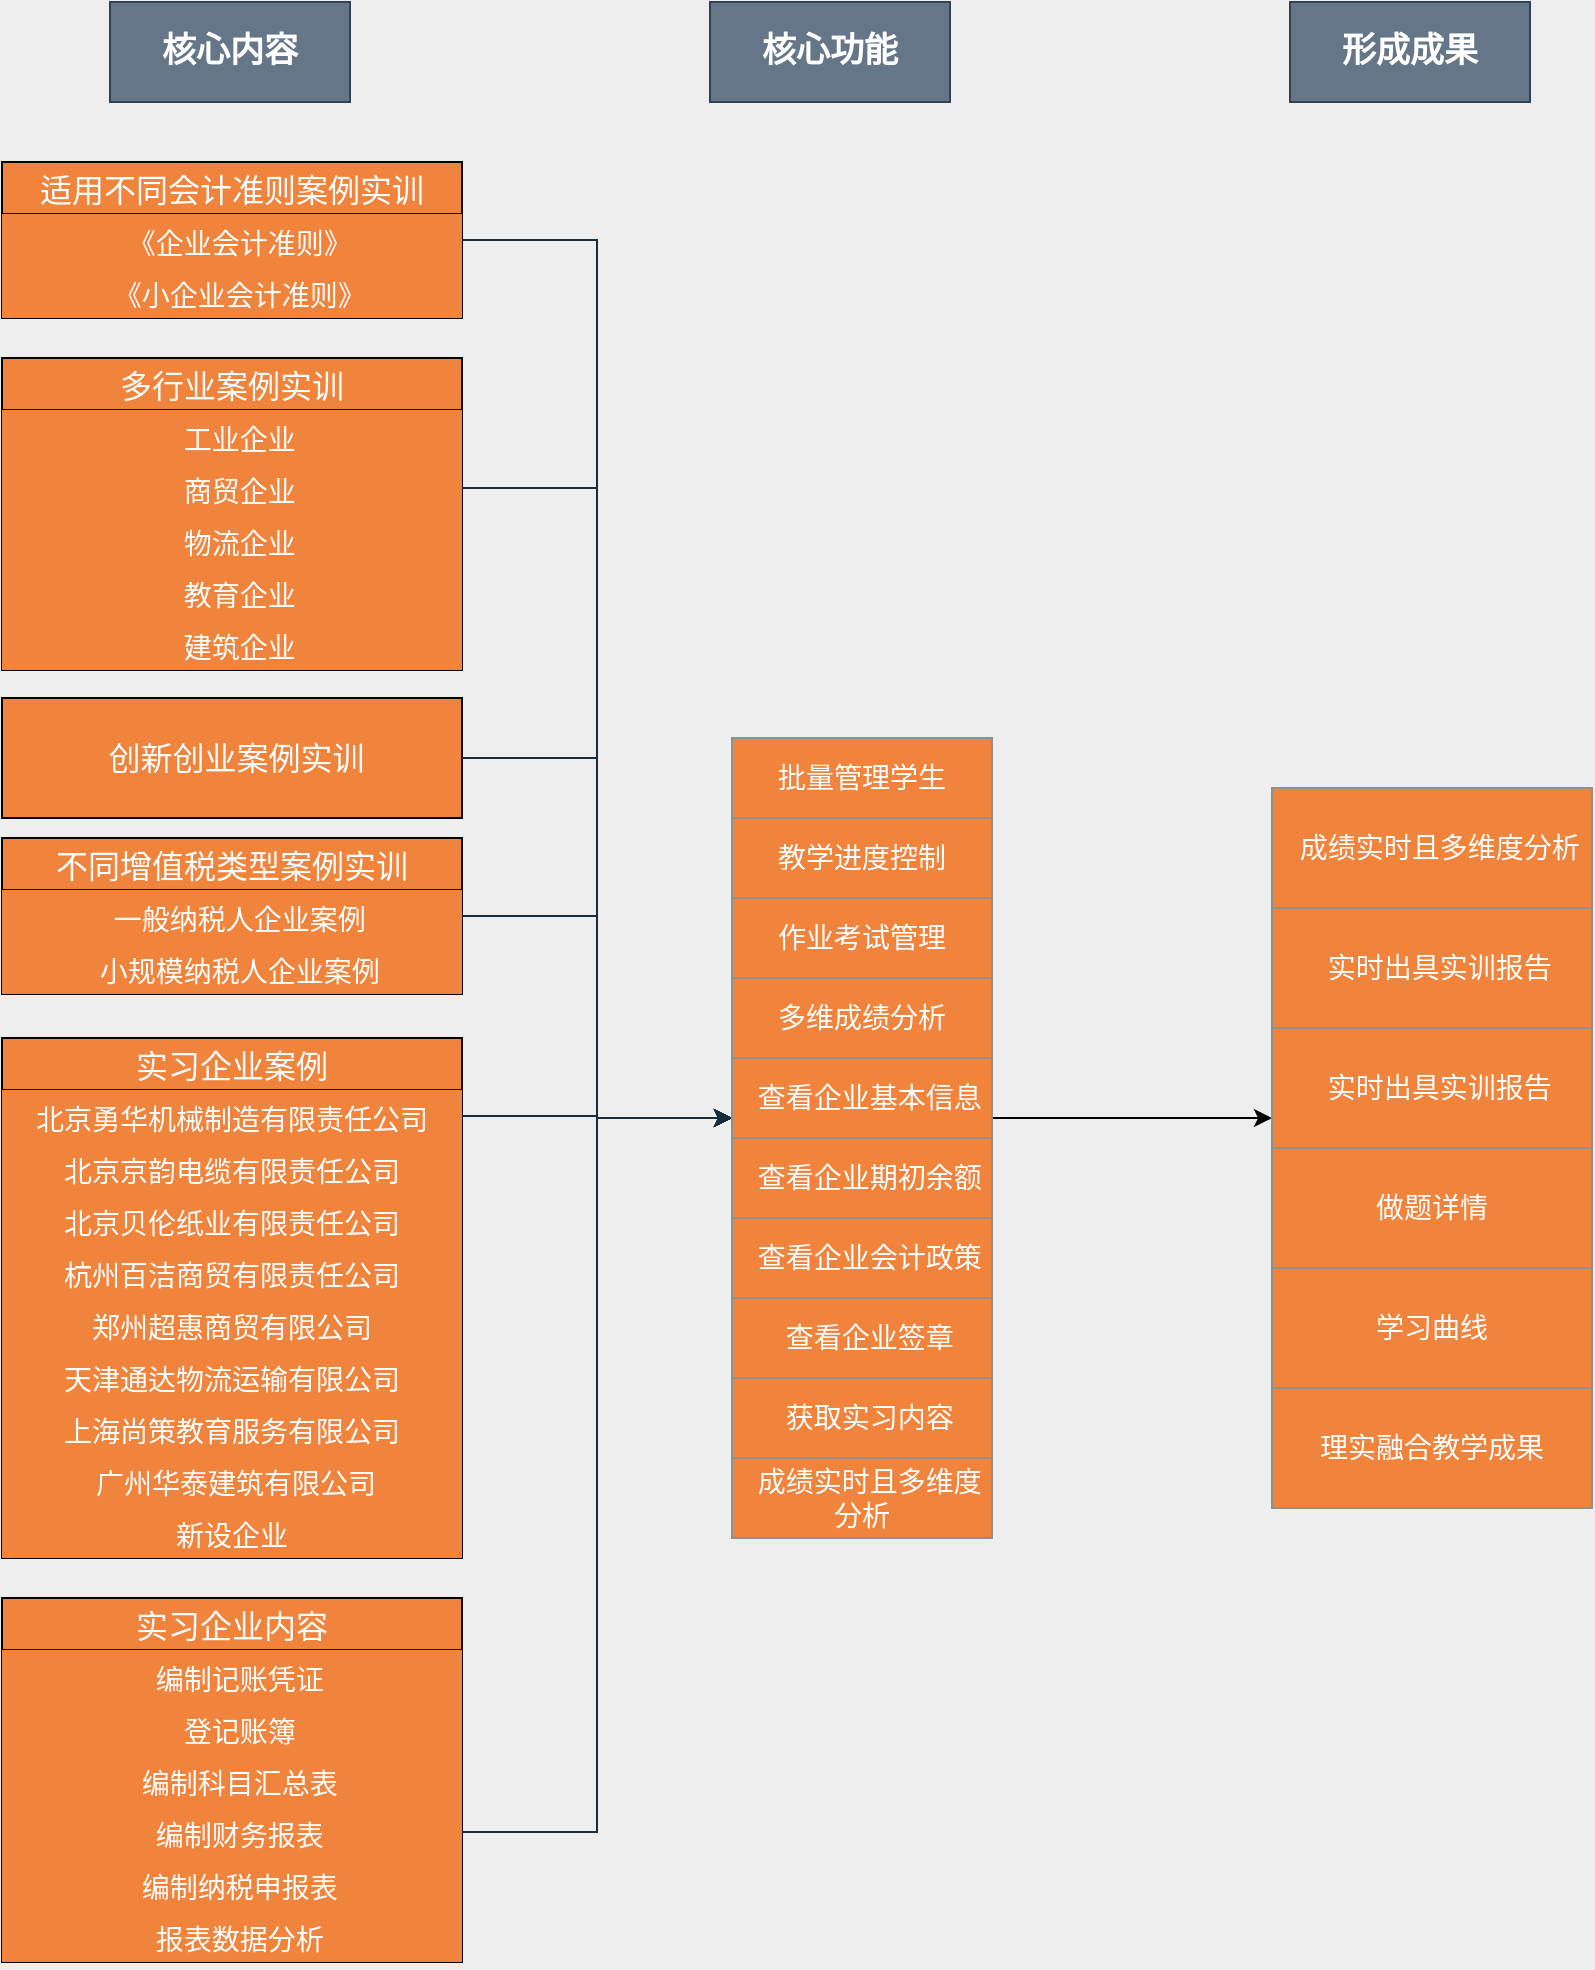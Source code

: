 <mxfile version="15.2.9" type="github">
  <diagram id="uVlFsM5fyuZVZJAGePYJ" name="第 1 页">
    <mxGraphModel dx="2694" dy="1089" grid="1" gridSize="10" guides="1" tooltips="1" connect="1" arrows="1" fold="1" page="1" pageScale="1" pageWidth="827" pageHeight="1169" background="#EEEEEE" math="0" shadow="0">
      <root>
        <mxCell id="0" />
        <mxCell id="1" parent="0" />
        <mxCell id="H9P7-HzLEOZxqYkB23vR-1" style="edgeStyle=orthogonalEdgeStyle;rounded=0;sketch=0;orthogonalLoop=1;jettySize=auto;html=1;entryX=0;entryY=0.75;entryDx=0;entryDy=0;fontSize=14;fontColor=#1A1A1A;strokeColor=#182E3E;exitX=1;exitY=0.5;exitDx=0;exitDy=0;" edge="1" parent="1" source="H9P7-HzLEOZxqYkB23vR-72" target="H9P7-HzLEOZxqYkB23vR-69">
          <mxGeometry relative="1" as="geometry">
            <mxPoint x="281" y="128" as="sourcePoint" />
            <mxPoint x="351" y="236" as="targetPoint" />
          </mxGeometry>
        </mxCell>
        <mxCell id="H9P7-HzLEOZxqYkB23vR-12" value="核心内容" style="rounded=0;whiteSpace=wrap;html=1;sketch=0;fontSize=17;fontColor=#ffffff;strokeColor=#314354;fillColor=#647687;align=center;verticalAlign=middle;fontStyle=1" vertex="1" parent="1">
          <mxGeometry x="70" y="40" width="120" height="50" as="geometry" />
        </mxCell>
        <mxCell id="H9P7-HzLEOZxqYkB23vR-13" value="核心功能" style="rounded=0;whiteSpace=wrap;html=1;sketch=0;fontSize=17;fontColor=#ffffff;strokeColor=#314354;fillColor=#647687;align=center;verticalAlign=middle;fontStyle=1" vertex="1" parent="1">
          <mxGeometry x="370" y="40" width="120" height="50" as="geometry" />
        </mxCell>
        <mxCell id="H9P7-HzLEOZxqYkB23vR-14" value="形成成果" style="rounded=0;whiteSpace=wrap;html=1;sketch=0;fontSize=17;fontColor=#ffffff;strokeColor=#314354;fillColor=#647687;align=center;verticalAlign=middle;fontStyle=1" vertex="1" parent="1">
          <mxGeometry x="660" y="40" width="120" height="50" as="geometry" />
        </mxCell>
        <mxCell id="H9P7-HzLEOZxqYkB23vR-71" value="适用不同会计准则案例实训" style="swimlane;fontStyle=0;childLayout=stackLayout;horizontal=1;startSize=26;fillColor=#F0843D;horizontalStack=0;resizeParent=1;resizeParentMax=0;resizeLast=0;collapsible=1;marginBottom=0;fontSize=16;fontColor=#FFFFFF;swimlaneFillColor=none;rounded=0;glass=0;shadow=0;sketch=0;swimlaneLine=1;align=center;" vertex="1" parent="1">
          <mxGeometry x="16" y="120" width="230" height="78" as="geometry">
            <mxRectangle x="10" y="391" width="220" height="26" as="alternateBounds" />
          </mxGeometry>
        </mxCell>
        <mxCell id="H9P7-HzLEOZxqYkB23vR-72" value="  《企业会计准则》" style="text;strokeColor=none;fillColor=#F0843D;align=center;verticalAlign=top;spacingLeft=4;spacingRight=4;overflow=hidden;rotatable=0;points=[[0,0.5],[1,0.5]];portConstraint=eastwest;fontSize=14;fontColor=#FFFFFF;" vertex="1" parent="H9P7-HzLEOZxqYkB23vR-71">
          <mxGeometry y="26" width="230" height="26" as="geometry" />
        </mxCell>
        <mxCell id="H9P7-HzLEOZxqYkB23vR-73" value="  《小企业会计准则》" style="text;strokeColor=none;fillColor=#F0843D;align=center;verticalAlign=top;spacingLeft=4;spacingRight=4;overflow=hidden;rotatable=0;points=[[0,0.5],[1,0.5]];portConstraint=eastwest;fontSize=14;fontColor=#FFFFFF;glass=0;" vertex="1" parent="H9P7-HzLEOZxqYkB23vR-71">
          <mxGeometry y="52" width="230" height="26" as="geometry" />
        </mxCell>
        <mxCell id="H9P7-HzLEOZxqYkB23vR-75" value="多行业案例实训" style="swimlane;fontStyle=0;childLayout=stackLayout;horizontal=1;startSize=26;fillColor=#F0843D;horizontalStack=0;resizeParent=1;resizeParentMax=0;resizeLast=0;collapsible=1;marginBottom=0;fontSize=16;fontColor=#FFFFFF;swimlaneFillColor=none;rounded=0;glass=0;shadow=0;sketch=0;swimlaneLine=1;align=center;" vertex="1" parent="1">
          <mxGeometry x="16" y="218" width="230" height="156" as="geometry">
            <mxRectangle x="10" y="391" width="220" height="26" as="alternateBounds" />
          </mxGeometry>
        </mxCell>
        <mxCell id="H9P7-HzLEOZxqYkB23vR-76" value=" 	工业企业" style="text;strokeColor=none;fillColor=#F0843D;align=center;verticalAlign=top;spacingLeft=4;spacingRight=4;overflow=hidden;rotatable=0;points=[[0,0.5],[1,0.5]];portConstraint=eastwest;fontSize=14;fontColor=#FFFFFF;" vertex="1" parent="H9P7-HzLEOZxqYkB23vR-75">
          <mxGeometry y="26" width="230" height="26" as="geometry" />
        </mxCell>
        <mxCell id="H9P7-HzLEOZxqYkB23vR-77" value=" 	商贸企业" style="text;strokeColor=none;fillColor=#F0843D;align=center;verticalAlign=top;spacingLeft=4;spacingRight=4;overflow=hidden;rotatable=0;points=[[0,0.5],[1,0.5]];portConstraint=eastwest;fontSize=14;fontColor=#FFFFFF;glass=0;" vertex="1" parent="H9P7-HzLEOZxqYkB23vR-75">
          <mxGeometry y="52" width="230" height="26" as="geometry" />
        </mxCell>
        <mxCell id="H9P7-HzLEOZxqYkB23vR-78" value=" 	物流企业" style="text;strokeColor=none;fillColor=#F0843D;align=center;verticalAlign=top;spacingLeft=4;spacingRight=4;overflow=hidden;rotatable=0;points=[[0,0.5],[1,0.5]];portConstraint=eastwest;fontSize=14;fontColor=#FFFFFF;glass=0;" vertex="1" parent="H9P7-HzLEOZxqYkB23vR-75">
          <mxGeometry y="78" width="230" height="26" as="geometry" />
        </mxCell>
        <mxCell id="H9P7-HzLEOZxqYkB23vR-79" value=" 	教育企业" style="text;strokeColor=none;fillColor=#F0843D;align=center;verticalAlign=top;spacingLeft=4;spacingRight=4;overflow=hidden;rotatable=0;points=[[0,0.5],[1,0.5]];portConstraint=eastwest;fontSize=14;fontColor=#FFFFFF;glass=0;" vertex="1" parent="H9P7-HzLEOZxqYkB23vR-75">
          <mxGeometry y="104" width="230" height="26" as="geometry" />
        </mxCell>
        <mxCell id="H9P7-HzLEOZxqYkB23vR-80" value=" 	建筑企业" style="text;strokeColor=none;fillColor=#F0843D;align=center;verticalAlign=top;spacingLeft=4;spacingRight=4;overflow=hidden;rotatable=0;points=[[0,0.5],[1,0.5]];portConstraint=eastwest;fontSize=14;fontColor=#FFFFFF;glass=0;" vertex="1" parent="H9P7-HzLEOZxqYkB23vR-75">
          <mxGeometry y="130" width="230" height="26" as="geometry" />
        </mxCell>
        <mxCell id="H9P7-HzLEOZxqYkB23vR-83" style="edgeStyle=orthogonalEdgeStyle;rounded=0;sketch=0;orthogonalLoop=1;jettySize=auto;html=1;entryX=0;entryY=0.75;entryDx=0;entryDy=0;fontSize=14;fontColor=#1A1A1A;strokeColor=#182E3E;exitX=1;exitY=0.5;exitDx=0;exitDy=0;" edge="1" parent="1" source="H9P7-HzLEOZxqYkB23vR-77" target="H9P7-HzLEOZxqYkB23vR-69">
          <mxGeometry relative="1" as="geometry">
            <mxPoint x="221" y="101" as="sourcePoint" />
            <mxPoint x="351" y="236" as="targetPoint" />
          </mxGeometry>
        </mxCell>
        <mxCell id="H9P7-HzLEOZxqYkB23vR-84" value="&lt;span&gt;&amp;nbsp;&lt;/span&gt;创新创业案例实训" style="rounded=0;whiteSpace=wrap;html=1;shadow=0;glass=0;sketch=0;fontSize=16;fontColor=#FFFFFF;fillColor=#F0843D;align=center;" vertex="1" parent="1">
          <mxGeometry x="16" y="388" width="230" height="60" as="geometry" />
        </mxCell>
        <mxCell id="H9P7-HzLEOZxqYkB23vR-89" style="edgeStyle=orthogonalEdgeStyle;rounded=0;sketch=0;orthogonalLoop=1;jettySize=auto;html=1;entryX=0;entryY=0.75;entryDx=0;entryDy=0;fontSize=14;fontColor=#1A1A1A;strokeColor=#182E3E;exitX=1;exitY=0.5;exitDx=0;exitDy=0;" edge="1" parent="1" source="H9P7-HzLEOZxqYkB23vR-84" target="H9P7-HzLEOZxqYkB23vR-69">
          <mxGeometry relative="1" as="geometry">
            <mxPoint x="221" y="101" as="sourcePoint" />
            <mxPoint x="351" y="236" as="targetPoint" />
          </mxGeometry>
        </mxCell>
        <mxCell id="H9P7-HzLEOZxqYkB23vR-90" value="不同增值税类型案例实训" style="swimlane;fontStyle=0;childLayout=stackLayout;horizontal=1;startSize=26;fillColor=#F0843D;horizontalStack=0;resizeParent=1;resizeParentMax=0;resizeLast=0;collapsible=1;marginBottom=0;fontSize=16;fontColor=#FFFFFF;swimlaneFillColor=none;rounded=0;glass=0;shadow=0;sketch=0;swimlaneLine=1;align=center;" vertex="1" parent="1">
          <mxGeometry x="16" y="458" width="230" height="78" as="geometry">
            <mxRectangle x="10" y="391" width="220" height="26" as="alternateBounds" />
          </mxGeometry>
        </mxCell>
        <mxCell id="H9P7-HzLEOZxqYkB23vR-91" value=" 	一般纳税人企业案例" style="text;strokeColor=none;fillColor=#F0843D;align=center;verticalAlign=top;spacingLeft=4;spacingRight=4;overflow=hidden;rotatable=0;points=[[0,0.5],[1,0.5]];portConstraint=eastwest;fontSize=14;fontColor=#FFFFFF;" vertex="1" parent="H9P7-HzLEOZxqYkB23vR-90">
          <mxGeometry y="26" width="230" height="26" as="geometry" />
        </mxCell>
        <mxCell id="H9P7-HzLEOZxqYkB23vR-92" value=" 	小规模纳税人企业案例" style="text;strokeColor=none;fillColor=#F0843D;align=center;verticalAlign=top;spacingLeft=4;spacingRight=4;overflow=hidden;rotatable=0;points=[[0,0.5],[1,0.5]];portConstraint=eastwest;fontSize=14;fontColor=#FFFFFF;glass=0;" vertex="1" parent="H9P7-HzLEOZxqYkB23vR-90">
          <mxGeometry y="52" width="230" height="26" as="geometry" />
        </mxCell>
        <mxCell id="H9P7-HzLEOZxqYkB23vR-96" value="实习企业案例" style="swimlane;fontStyle=0;childLayout=stackLayout;horizontal=1;startSize=26;fillColor=#F0843D;horizontalStack=0;resizeParent=1;resizeParentMax=0;resizeLast=0;collapsible=1;marginBottom=0;fontSize=16;fontColor=#FFFFFF;swimlaneFillColor=none;rounded=0;glass=0;shadow=0;sketch=0;swimlaneLine=1;align=center;" vertex="1" parent="1">
          <mxGeometry x="16" y="558" width="230" height="260" as="geometry">
            <mxRectangle x="10" y="391" width="220" height="26" as="alternateBounds" />
          </mxGeometry>
        </mxCell>
        <mxCell id="H9P7-HzLEOZxqYkB23vR-97" value="北京勇华机械制造有限责任公司" style="text;strokeColor=none;fillColor=#F0843D;align=center;verticalAlign=top;spacingLeft=4;spacingRight=4;overflow=hidden;rotatable=0;points=[[0,0.5],[1,0.5]];portConstraint=eastwest;fontSize=14;fontColor=#FFFFFF;" vertex="1" parent="H9P7-HzLEOZxqYkB23vR-96">
          <mxGeometry y="26" width="230" height="26" as="geometry" />
        </mxCell>
        <mxCell id="H9P7-HzLEOZxqYkB23vR-98" value="北京京韵电缆有限责任公司" style="text;strokeColor=none;fillColor=#F0843D;align=center;verticalAlign=top;spacingLeft=4;spacingRight=4;overflow=hidden;rotatable=0;points=[[0,0.5],[1,0.5]];portConstraint=eastwest;fontSize=14;fontColor=#FFFFFF;glass=0;" vertex="1" parent="H9P7-HzLEOZxqYkB23vR-96">
          <mxGeometry y="52" width="230" height="26" as="geometry" />
        </mxCell>
        <mxCell id="H9P7-HzLEOZxqYkB23vR-99" value="北京贝伦纸业有限责任公司" style="text;strokeColor=none;fillColor=#F0843D;align=center;verticalAlign=top;spacingLeft=4;spacingRight=4;overflow=hidden;rotatable=0;points=[[0,0.5],[1,0.5]];portConstraint=eastwest;fontSize=14;fontColor=#FFFFFF;glass=0;" vertex="1" parent="H9P7-HzLEOZxqYkB23vR-96">
          <mxGeometry y="78" width="230" height="26" as="geometry" />
        </mxCell>
        <mxCell id="H9P7-HzLEOZxqYkB23vR-100" value="杭州百洁商贸有限责任公司" style="text;strokeColor=none;fillColor=#F0843D;align=center;verticalAlign=top;spacingLeft=4;spacingRight=4;overflow=hidden;rotatable=0;points=[[0,0.5],[1,0.5]];portConstraint=eastwest;fontSize=14;fontColor=#FFFFFF;glass=0;" vertex="1" parent="H9P7-HzLEOZxqYkB23vR-96">
          <mxGeometry y="104" width="230" height="26" as="geometry" />
        </mxCell>
        <mxCell id="H9P7-HzLEOZxqYkB23vR-101" value="郑州超惠商贸有限公司" style="text;strokeColor=none;fillColor=#F0843D;align=center;verticalAlign=top;spacingLeft=4;spacingRight=4;overflow=hidden;rotatable=0;points=[[0,0.5],[1,0.5]];portConstraint=eastwest;fontSize=14;fontColor=#FFFFFF;glass=0;" vertex="1" parent="H9P7-HzLEOZxqYkB23vR-96">
          <mxGeometry y="130" width="230" height="26" as="geometry" />
        </mxCell>
        <mxCell id="H9P7-HzLEOZxqYkB23vR-102" value="天津通达物流运输有限公司" style="text;strokeColor=none;fillColor=#F0843D;align=center;verticalAlign=top;spacingLeft=4;spacingRight=4;overflow=hidden;rotatable=0;points=[[0,0.5],[1,0.5]];portConstraint=eastwest;fontSize=14;fontColor=#FFFFFF;glass=0;" vertex="1" parent="H9P7-HzLEOZxqYkB23vR-96">
          <mxGeometry y="156" width="230" height="26" as="geometry" />
        </mxCell>
        <mxCell id="H9P7-HzLEOZxqYkB23vR-103" value="上海尚策教育服务有限公司" style="text;strokeColor=none;fillColor=#F0843D;align=center;verticalAlign=top;spacingLeft=4;spacingRight=4;overflow=hidden;rotatable=0;points=[[0,0.5],[1,0.5]];portConstraint=eastwest;fontSize=14;fontColor=#FFFFFF;glass=0;" vertex="1" parent="H9P7-HzLEOZxqYkB23vR-96">
          <mxGeometry y="182" width="230" height="26" as="geometry" />
        </mxCell>
        <mxCell id="H9P7-HzLEOZxqYkB23vR-104" value=" 广州华泰建筑有限公司" style="text;strokeColor=none;fillColor=#F0843D;align=center;verticalAlign=top;spacingLeft=4;spacingRight=4;overflow=hidden;rotatable=0;points=[[0,0.5],[1,0.5]];portConstraint=eastwest;fontSize=14;fontColor=#FFFFFF;glass=0;" vertex="1" parent="H9P7-HzLEOZxqYkB23vR-96">
          <mxGeometry y="208" width="230" height="26" as="geometry" />
        </mxCell>
        <mxCell id="H9P7-HzLEOZxqYkB23vR-105" value="新设企业" style="text;strokeColor=none;fillColor=#F0843D;align=center;verticalAlign=top;spacingLeft=4;spacingRight=4;overflow=hidden;rotatable=0;points=[[0,0.5],[1,0.5]];portConstraint=eastwest;fontSize=14;fontColor=#FFFFFF;glass=0;" vertex="1" parent="H9P7-HzLEOZxqYkB23vR-96">
          <mxGeometry y="234" width="230" height="26" as="geometry" />
        </mxCell>
        <mxCell id="H9P7-HzLEOZxqYkB23vR-106" style="edgeStyle=orthogonalEdgeStyle;rounded=0;sketch=0;orthogonalLoop=1;jettySize=auto;html=1;entryX=0;entryY=0.75;entryDx=0;entryDy=0;fontSize=14;fontColor=#1A1A1A;strokeColor=#182E3E;exitX=1;exitY=0.5;exitDx=0;exitDy=0;" edge="1" parent="1" source="H9P7-HzLEOZxqYkB23vR-91" target="H9P7-HzLEOZxqYkB23vR-69">
          <mxGeometry relative="1" as="geometry">
            <mxPoint x="221" y="101" as="sourcePoint" />
            <mxPoint x="351" y="236" as="targetPoint" />
          </mxGeometry>
        </mxCell>
        <mxCell id="H9P7-HzLEOZxqYkB23vR-107" style="edgeStyle=orthogonalEdgeStyle;rounded=0;sketch=0;orthogonalLoop=1;jettySize=auto;html=1;entryX=0;entryY=0.75;entryDx=0;entryDy=0;fontSize=14;fontColor=#1A1A1A;strokeColor=#182E3E;exitX=1;exitY=0.5;exitDx=0;exitDy=0;" edge="1" parent="1" source="H9P7-HzLEOZxqYkB23vR-97" target="H9P7-HzLEOZxqYkB23vR-69">
          <mxGeometry relative="1" as="geometry">
            <mxPoint x="221" y="101" as="sourcePoint" />
            <mxPoint x="351" y="236" as="targetPoint" />
          </mxGeometry>
        </mxCell>
        <mxCell id="H9P7-HzLEOZxqYkB23vR-108" style="edgeStyle=orthogonalEdgeStyle;rounded=0;sketch=0;orthogonalLoop=1;jettySize=auto;html=1;fontSize=14;fontColor=#1A1A1A;strokeColor=#182E3E;exitX=1;exitY=0.5;exitDx=0;exitDy=0;entryX=0;entryY=0.75;entryDx=0;entryDy=0;" edge="1" parent="1" source="H9P7-HzLEOZxqYkB23vR-77" target="H9P7-HzLEOZxqYkB23vR-69">
          <mxGeometry relative="1" as="geometry">
            <mxPoint x="221" y="101" as="sourcePoint" />
            <mxPoint x="351" y="236" as="targetPoint" />
          </mxGeometry>
        </mxCell>
        <mxCell id="H9P7-HzLEOZxqYkB23vR-109" value="实习企业内容" style="swimlane;fontStyle=0;childLayout=stackLayout;horizontal=1;startSize=26;fillColor=#F0843D;horizontalStack=0;resizeParent=1;resizeParentMax=0;resizeLast=0;collapsible=1;marginBottom=0;fontSize=16;fontColor=#FFFFFF;swimlaneFillColor=none;rounded=0;glass=0;shadow=0;sketch=0;swimlaneLine=1;align=center;" vertex="1" parent="1">
          <mxGeometry x="16" y="838" width="230" height="182" as="geometry">
            <mxRectangle x="10" y="391" width="220" height="26" as="alternateBounds" />
          </mxGeometry>
        </mxCell>
        <mxCell id="H9P7-HzLEOZxqYkB23vR-110" value=" 	编制记账凭证" style="text;strokeColor=none;fillColor=#F0843D;align=center;verticalAlign=top;spacingLeft=4;spacingRight=4;overflow=hidden;rotatable=0;points=[[0,0.5],[1,0.5]];portConstraint=eastwest;fontSize=14;fontColor=#FFFFFF;" vertex="1" parent="H9P7-HzLEOZxqYkB23vR-109">
          <mxGeometry y="26" width="230" height="26" as="geometry" />
        </mxCell>
        <mxCell id="H9P7-HzLEOZxqYkB23vR-111" value=" 	登记账簿" style="text;strokeColor=none;fillColor=#F0843D;align=center;verticalAlign=top;spacingLeft=4;spacingRight=4;overflow=hidden;rotatable=0;points=[[0,0.5],[1,0.5]];portConstraint=eastwest;fontSize=14;fontColor=#FFFFFF;glass=0;" vertex="1" parent="H9P7-HzLEOZxqYkB23vR-109">
          <mxGeometry y="52" width="230" height="26" as="geometry" />
        </mxCell>
        <mxCell id="H9P7-HzLEOZxqYkB23vR-112" value=" 	编制科目汇总表" style="text;strokeColor=none;fillColor=#F0843D;align=center;verticalAlign=top;spacingLeft=4;spacingRight=4;overflow=hidden;rotatable=0;points=[[0,0.5],[1,0.5]];portConstraint=eastwest;fontSize=14;fontColor=#FFFFFF;glass=0;" vertex="1" parent="H9P7-HzLEOZxqYkB23vR-109">
          <mxGeometry y="78" width="230" height="26" as="geometry" />
        </mxCell>
        <mxCell id="H9P7-HzLEOZxqYkB23vR-113" value=" 	编制财务报表" style="text;strokeColor=none;fillColor=#F0843D;align=center;verticalAlign=top;spacingLeft=4;spacingRight=4;overflow=hidden;rotatable=0;points=[[0,0.5],[1,0.5]];portConstraint=eastwest;fontSize=14;fontColor=#FFFFFF;glass=0;" vertex="1" parent="H9P7-HzLEOZxqYkB23vR-109">
          <mxGeometry y="104" width="230" height="26" as="geometry" />
        </mxCell>
        <mxCell id="H9P7-HzLEOZxqYkB23vR-114" value=" 	编制纳税申报表" style="text;strokeColor=none;fillColor=#F0843D;align=center;verticalAlign=top;spacingLeft=4;spacingRight=4;overflow=hidden;rotatable=0;points=[[0,0.5],[1,0.5]];portConstraint=eastwest;fontSize=14;fontColor=#FFFFFF;glass=0;" vertex="1" parent="H9P7-HzLEOZxqYkB23vR-109">
          <mxGeometry y="130" width="230" height="26" as="geometry" />
        </mxCell>
        <mxCell id="H9P7-HzLEOZxqYkB23vR-115" value=" 	报表数据分析" style="text;strokeColor=none;fillColor=#F0843D;align=center;verticalAlign=top;spacingLeft=4;spacingRight=4;overflow=hidden;rotatable=0;points=[[0,0.5],[1,0.5]];portConstraint=eastwest;fontSize=14;fontColor=#FFFFFF;glass=0;" vertex="1" parent="H9P7-HzLEOZxqYkB23vR-109">
          <mxGeometry y="156" width="230" height="26" as="geometry" />
        </mxCell>
        <mxCell id="H9P7-HzLEOZxqYkB23vR-120" style="edgeStyle=orthogonalEdgeStyle;rounded=0;sketch=0;orthogonalLoop=1;jettySize=auto;html=1;entryX=0;entryY=0.75;entryDx=0;entryDy=0;fontSize=14;fontColor=#1A1A1A;strokeColor=#182E3E;exitX=1;exitY=0.5;exitDx=0;exitDy=0;" edge="1" parent="1" source="H9P7-HzLEOZxqYkB23vR-113" target="H9P7-HzLEOZxqYkB23vR-69">
          <mxGeometry relative="1" as="geometry">
            <mxPoint x="221" y="101" as="sourcePoint" />
            <mxPoint x="351" y="236" as="targetPoint" />
          </mxGeometry>
        </mxCell>
        <mxCell id="H9P7-HzLEOZxqYkB23vR-126" style="edgeStyle=orthogonalEdgeStyle;rounded=0;orthogonalLoop=1;jettySize=auto;html=1;exitX=1;exitY=0.75;exitDx=0;exitDy=0;entryX=0;entryY=0.75;entryDx=0;entryDy=0;fontSize=16;fontColor=#FFFFFF;" edge="1" parent="1" source="H9P7-HzLEOZxqYkB23vR-69" target="H9P7-HzLEOZxqYkB23vR-37">
          <mxGeometry relative="1" as="geometry" />
        </mxCell>
        <mxCell id="H9P7-HzLEOZxqYkB23vR-127" value="" style="group" vertex="1" connectable="0" parent="1">
          <mxGeometry x="381" y="408" width="130" height="400" as="geometry" />
        </mxCell>
        <mxCell id="H9P7-HzLEOZxqYkB23vR-65" value="&lt;p class=&quot;MsoBodyText&quot;&gt;批量管理学生&lt;span lang=&quot;EN-US&quot;&gt;&lt;/span&gt;&lt;/p&gt;" style="rounded=0;whiteSpace=wrap;html=1;sketch=0;fontSize=14;fontColor=#FFFFFF;strokeColor=#909090;fillColor=#F0843D;align=center;verticalAlign=middle;" vertex="1" parent="H9P7-HzLEOZxqYkB23vR-127">
          <mxGeometry width="130" height="40" as="geometry" />
        </mxCell>
        <mxCell id="H9P7-HzLEOZxqYkB23vR-66" value="&lt;p class=&quot;MsoBodyText&quot;&gt;教学进度控制&lt;span lang=&quot;EN-US&quot;&gt;&lt;/span&gt;&lt;/p&gt;" style="rounded=0;whiteSpace=wrap;html=1;sketch=0;fontSize=14;fontColor=#FFFFFF;strokeColor=#909090;fillColor=#F0843D;align=center;verticalAlign=middle;" vertex="1" parent="H9P7-HzLEOZxqYkB23vR-127">
          <mxGeometry y="40" width="130" height="40" as="geometry" />
        </mxCell>
        <mxCell id="H9P7-HzLEOZxqYkB23vR-67" value="&lt;p class=&quot;MsoBodyText&quot;&gt;作业考试管理&lt;span lang=&quot;EN-US&quot;&gt;&lt;/span&gt;&lt;/p&gt;" style="rounded=0;whiteSpace=wrap;html=1;sketch=0;fontSize=14;fontColor=#FFFFFF;strokeColor=#909090;fillColor=#F0843D;align=center;verticalAlign=middle;" vertex="1" parent="H9P7-HzLEOZxqYkB23vR-127">
          <mxGeometry y="80" width="130" height="40" as="geometry" />
        </mxCell>
        <mxCell id="H9P7-HzLEOZxqYkB23vR-68" value="多维成绩分析" style="rounded=0;whiteSpace=wrap;html=1;sketch=0;fontSize=14;fontColor=#FFFFFF;strokeColor=#909090;fillColor=#F0843D;align=center;verticalAlign=middle;" vertex="1" parent="H9P7-HzLEOZxqYkB23vR-127">
          <mxGeometry y="120" width="130" height="40" as="geometry" />
        </mxCell>
        <mxCell id="H9P7-HzLEOZxqYkB23vR-69" value="&amp;nbsp;&lt;span&gt;	&lt;/span&gt;查看企业基本信息" style="rounded=0;whiteSpace=wrap;html=1;sketch=0;fontSize=14;fontColor=#FFFFFF;strokeColor=#909090;fillColor=#F0843D;align=center;verticalAlign=middle;" vertex="1" parent="H9P7-HzLEOZxqYkB23vR-127">
          <mxGeometry y="160" width="130" height="40" as="geometry" />
        </mxCell>
        <mxCell id="H9P7-HzLEOZxqYkB23vR-70" value="&amp;nbsp;&lt;span&gt;	&lt;/span&gt;查看企业期初余额" style="rounded=0;whiteSpace=wrap;html=1;sketch=0;fontSize=14;fontColor=#FFFFFF;strokeColor=#909090;fillColor=#F0843D;align=center;verticalAlign=middle;" vertex="1" parent="H9P7-HzLEOZxqYkB23vR-127">
          <mxGeometry y="200" width="130" height="40" as="geometry" />
        </mxCell>
        <mxCell id="H9P7-HzLEOZxqYkB23vR-122" value="&amp;nbsp;&lt;span&gt;	&lt;/span&gt;查看企业会计政策" style="rounded=0;whiteSpace=wrap;html=1;sketch=0;fontSize=14;fontColor=#FFFFFF;strokeColor=#909090;fillColor=#F0843D;align=center;verticalAlign=middle;" vertex="1" parent="H9P7-HzLEOZxqYkB23vR-127">
          <mxGeometry y="240" width="130" height="40" as="geometry" />
        </mxCell>
        <mxCell id="H9P7-HzLEOZxqYkB23vR-123" value="&amp;nbsp;&lt;span&gt;	&lt;/span&gt;查看企业签章" style="rounded=0;whiteSpace=wrap;html=1;sketch=0;fontSize=14;fontColor=#FFFFFF;strokeColor=#909090;fillColor=#F0843D;align=center;verticalAlign=middle;" vertex="1" parent="H9P7-HzLEOZxqYkB23vR-127">
          <mxGeometry y="280" width="130" height="40" as="geometry" />
        </mxCell>
        <mxCell id="H9P7-HzLEOZxqYkB23vR-124" value="&amp;nbsp;&lt;span&gt;	&lt;/span&gt;获取实习内容" style="rounded=0;whiteSpace=wrap;html=1;sketch=0;fontSize=14;fontColor=#FFFFFF;strokeColor=#909090;fillColor=#F0843D;align=center;verticalAlign=middle;" vertex="1" parent="H9P7-HzLEOZxqYkB23vR-127">
          <mxGeometry y="320" width="130" height="40" as="geometry" />
        </mxCell>
        <mxCell id="H9P7-HzLEOZxqYkB23vR-125" value="&amp;nbsp;&lt;span&gt;	&lt;/span&gt;成绩实时且多维度分析" style="rounded=0;whiteSpace=wrap;html=1;sketch=0;fontSize=14;fontColor=#FFFFFF;strokeColor=#909090;fillColor=#F0843D;align=center;verticalAlign=middle;" vertex="1" parent="H9P7-HzLEOZxqYkB23vR-127">
          <mxGeometry y="360" width="130" height="40" as="geometry" />
        </mxCell>
        <mxCell id="H9P7-HzLEOZxqYkB23vR-128" value="" style="group" vertex="1" connectable="0" parent="1">
          <mxGeometry x="651" y="433" width="160" height="360" as="geometry" />
        </mxCell>
        <mxCell id="H9P7-HzLEOZxqYkB23vR-33" value="&lt;p class=&quot;MsoBodyText&quot;&gt;理实融合教学成果&lt;span lang=&quot;EN-US&quot;&gt;&lt;/span&gt;&lt;/p&gt;" style="rounded=0;whiteSpace=wrap;html=1;sketch=0;fontSize=14;fontColor=#FFFFFF;strokeColor=#909090;fillColor=#F0843D;align=center;verticalAlign=middle;" vertex="1" parent="H9P7-HzLEOZxqYkB23vR-128">
          <mxGeometry y="300" width="160" height="60" as="geometry" />
        </mxCell>
        <mxCell id="H9P7-HzLEOZxqYkB23vR-34" value="&amp;nbsp;&lt;span&gt;	&lt;/span&gt;成绩实时且多维度分析" style="rounded=0;whiteSpace=wrap;html=1;sketch=0;fontSize=14;fontColor=#FFFFFF;strokeColor=#909090;fillColor=#F0843D;align=center;verticalAlign=middle;" vertex="1" parent="H9P7-HzLEOZxqYkB23vR-128">
          <mxGeometry width="160" height="60" as="geometry" />
        </mxCell>
        <mxCell id="H9P7-HzLEOZxqYkB23vR-35" value="&lt;p class=&quot;MsoBodyText&quot;&gt;做题详情&lt;span lang=&quot;EN-US&quot;&gt;&lt;/span&gt;&lt;/p&gt;" style="rounded=0;whiteSpace=wrap;html=1;sketch=0;fontSize=14;fontColor=#FFFFFF;strokeColor=#909090;fillColor=#F0843D;align=center;verticalAlign=middle;" vertex="1" parent="H9P7-HzLEOZxqYkB23vR-128">
          <mxGeometry y="180" width="160" height="60" as="geometry" />
        </mxCell>
        <mxCell id="H9P7-HzLEOZxqYkB23vR-36" value="&lt;p class=&quot;MsoBodyText&quot;&gt;学习曲线&lt;span lang=&quot;EN-US&quot;&gt;&lt;/span&gt;&lt;/p&gt;" style="rounded=0;whiteSpace=wrap;html=1;sketch=0;fontSize=14;fontColor=#FFFFFF;strokeColor=#909090;fillColor=#F0843D;align=center;verticalAlign=middle;" vertex="1" parent="H9P7-HzLEOZxqYkB23vR-128">
          <mxGeometry y="240" width="160" height="60" as="geometry" />
        </mxCell>
        <mxCell id="H9P7-HzLEOZxqYkB23vR-37" value="&amp;nbsp;&lt;span&gt;	&lt;/span&gt;实时出具实训报告" style="rounded=0;whiteSpace=wrap;html=1;sketch=0;fontSize=14;fontColor=#FFFFFF;strokeColor=#909090;fillColor=#F0843D;align=center;verticalAlign=middle;" vertex="1" parent="H9P7-HzLEOZxqYkB23vR-128">
          <mxGeometry y="120" width="160" height="60" as="geometry" />
        </mxCell>
        <mxCell id="H9P7-HzLEOZxqYkB23vR-38" value="&amp;nbsp;&lt;span&gt;	&lt;/span&gt;实时出具实训报告" style="rounded=0;whiteSpace=wrap;html=1;sketch=0;fontSize=14;fontColor=#FFFFFF;strokeColor=#909090;fillColor=#F0843D;align=center;verticalAlign=middle;" vertex="1" parent="H9P7-HzLEOZxqYkB23vR-128">
          <mxGeometry y="60" width="160" height="60" as="geometry" />
        </mxCell>
      </root>
    </mxGraphModel>
  </diagram>
</mxfile>
